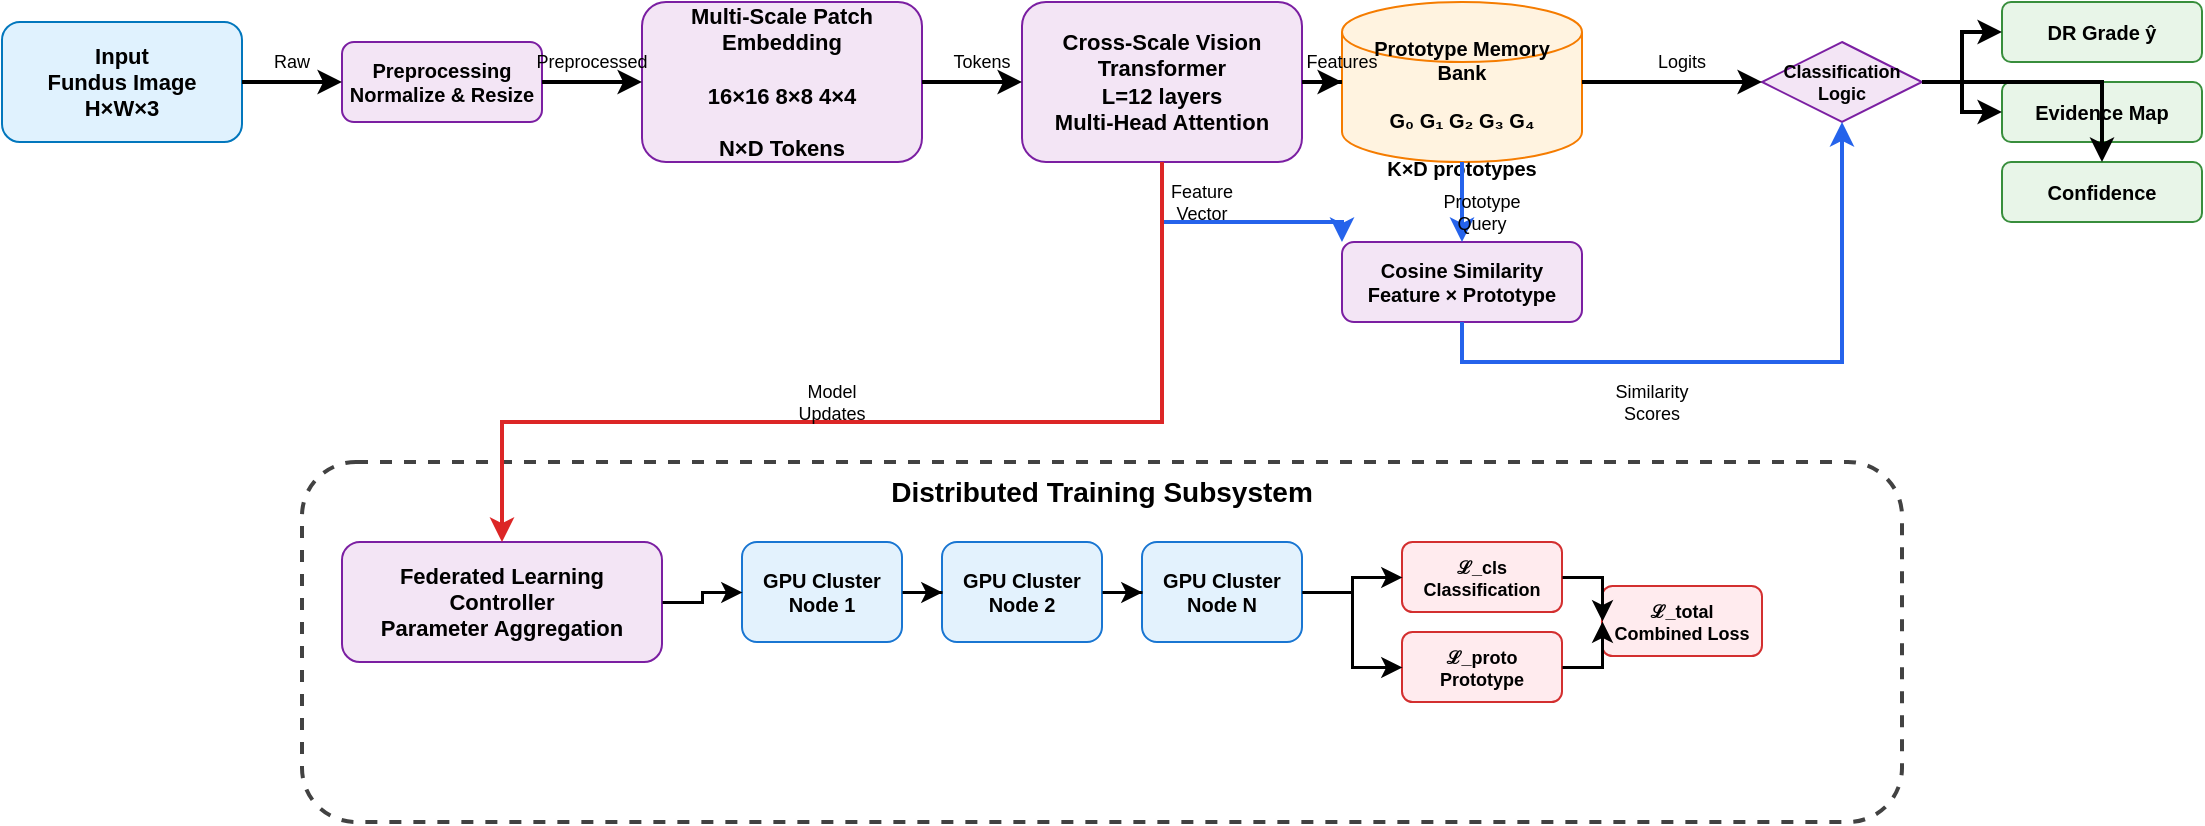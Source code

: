 <mxfile version="28.0.6">
  <diagram name="RetinoFusionNet Architecture" id="ZaIA_t4OzmAZ1vT0Y2EV">
    <mxGraphModel dx="1420" dy="846" grid="1" gridSize="10" guides="1" tooltips="1" connect="1" arrows="1" fold="1" page="1" pageScale="1" pageWidth="850" pageHeight="1100" math="0" shadow="0">
      <root>
        <mxCell id="0" />
        <mxCell id="1" parent="0" />
        <mxCell id="P4FH_KhMqfVyUqz4qaMQ-2" value="Input&lt;br&gt;Fundus Image&lt;br&gt;H×W×3" style="rounded=1;whiteSpace=wrap;html=1;fillColor=#e0f2fe;strokeColor=#0277bd;fontStyle=1;fontSize=11;" vertex="1" parent="1">
          <mxGeometry x="50" y="80" width="120" height="60" as="geometry" />
        </mxCell>
        <mxCell id="P4FH_KhMqfVyUqz4qaMQ-3" value="Preprocessing&lt;br&gt;Normalize &amp; Resize" style="rounded=1;whiteSpace=wrap;html=1;fillColor=#f3e5f5;strokeColor=#7b1fa2;fontStyle=1;fontSize=10;" vertex="1" parent="1">
          <mxGeometry x="220" y="90" width="100" height="40" as="geometry" />
        </mxCell>
        <mxCell id="P4FH_KhMqfVyUqz4qaMQ-4" value="Multi-Scale Patch&lt;br&gt;Embedding&lt;br&gt;&lt;br&gt;16×16  8×8  4×4&lt;br&gt;&lt;br&gt;N×D Tokens" style="rounded=1;whiteSpace=wrap;html=1;fillColor=#f3e5f5;strokeColor=#7b1fa2;fontStyle=1;fontSize=11;" vertex="1" parent="1">
          <mxGeometry x="370" y="70" width="140" height="80" as="geometry" />
        </mxCell>
        <mxCell id="P4FH_KhMqfVyUqz4qaMQ-5" value="Cross-Scale Vision&lt;br&gt;Transformer&lt;br&gt;L=12 layers&lt;br&gt;Multi-Head Attention" style="rounded=1;whiteSpace=wrap;html=1;fillColor=#f3e5f5;strokeColor=#7b1fa2;fontStyle=1;fontSize=11;" vertex="1" parent="1">
          <mxGeometry x="560" y="70" width="140" height="80" as="geometry" />
        </mxCell>
        <mxCell id="P4FH_KhMqfVyUqz4qaMQ-6" value="Prototype Memory&lt;br&gt;Bank&lt;br&gt;&lt;br&gt;G₀ G₁ G₂ G₃ G₄&lt;br&gt;&lt;br&gt;K×D prototypes" style="shape=cylinder3;whiteSpace=wrap;html=1;boundedLbl=1;backgroundOutline=1;size=15;fillColor=#fff3e0;strokeColor=#f57c00;fontStyle=1;fontSize=10;" vertex="1" parent="1">
          <mxGeometry x="720" y="70" width="120" height="80" as="geometry" />
        </mxCell>
        <mxCell id="P4FH_KhMqfVyUqz4qaMQ-7" value="Cosine Similarity&lt;br&gt;Feature × Prototype" style="rounded=1;whiteSpace=wrap;html=1;fillColor=#f3e5f5;strokeColor=#7b1fa2;fontStyle=1;fontSize=10;" vertex="1" parent="1">
          <mxGeometry x="720" y="190" width="120" height="40" as="geometry" />
        </mxCell>
        <mxCell id="P4FH_KhMqfVyUqz4qaMQ-8" value="Classification&lt;br&gt;Logic" style="rhombus;whiteSpace=wrap;html=1;fillColor=#f3e5f5;strokeColor=#7b1fa2;fontStyle=1;fontSize=9;" vertex="1" parent="1">
          <mxGeometry x="930" y="90" width="80" height="40" as="geometry" />
        </mxCell>
        <mxCell id="P4FH_KhMqfVyUqz4qaMQ-9" value="DR Grade ŷ" style="rounded=1;whiteSpace=wrap;html=1;fillColor=#e8f5e8;strokeColor=#388e3c;fontStyle=1;fontSize=10;" vertex="1" parent="1">
          <mxGeometry x="1050" y="70" width="100" height="30" as="geometry" />
        </mxCell>
        <mxCell id="P4FH_KhMqfVyUqz4qaMQ-10" value="Evidence Map" style="rounded=1;whiteSpace=wrap;html=1;fillColor=#e8f5e8;strokeColor=#388e3c;fontStyle=1;fontSize=10;" vertex="1" parent="1">
          <mxGeometry x="1050" y="110" width="100" height="30" as="geometry" />
        </mxCell>
        <mxCell id="P4FH_KhMqfVyUqz4qaMQ-11" value="Confidence" style="rounded=1;whiteSpace=wrap;html=1;fillColor=#e8f5e8;strokeColor=#388e3c;fontStyle=1;fontSize=10;" vertex="1" parent="1">
          <mxGeometry x="1050" y="150" width="100" height="30" as="geometry" />
        </mxCell>
        <mxCell id="P4FH_KhMqfVyUqz4qaMQ-12" value="Distributed Training Subsystem" style="rounded=1;whiteSpace=wrap;html=1;fillColor=none;strokeColor=#424242;strokeWidth=2;dashed=1;verticalAlign=top;fontStyle=1;fontSize=14;" vertex="1" parent="1">
          <mxGeometry x="200" y="300" width="800" height="180" as="geometry" />
        </mxCell>
        <mxCell id="P4FH_KhMqfVyUqz4qaMQ-13" value="Federated Learning&lt;br&gt;Controller&lt;br&gt;Parameter Aggregation" style="rounded=1;whiteSpace=wrap;html=1;fillColor=#f3e5f5;strokeColor=#7b1fa2;fontStyle=1;fontSize=11;" vertex="1" parent="1">
          <mxGeometry x="220" y="340" width="160" height="60" as="geometry" />
        </mxCell>
        <mxCell id="P4FH_KhMqfVyUqz4qaMQ-14" value="GPU Cluster&lt;br&gt;Node 1" style="rounded=1;whiteSpace=wrap;html=1;fillColor=#e3f2fd;strokeColor=#1976d2;fontStyle=1;fontSize=10;" vertex="1" parent="1">
          <mxGeometry x="420" y="340" width="80" height="50" as="geometry" />
        </mxCell>
        <mxCell id="P4FH_KhMqfVyUqz4qaMQ-15" value="GPU Cluster&lt;br&gt;Node 2" style="rounded=1;whiteSpace=wrap;html=1;fillColor=#e3f2fd;strokeColor=#1976d2;fontStyle=1;fontSize=10;" vertex="1" parent="1">
          <mxGeometry x="520" y="340" width="80" height="50" as="geometry" />
        </mxCell>
        <mxCell id="P4FH_KhMqfVyUqz4qaMQ-16" value="GPU Cluster&lt;br&gt;Node N" style="rounded=1;whiteSpace=wrap;html=1;fillColor=#e3f2fd;strokeColor=#1976d2;fontStyle=1;fontSize=10;" vertex="1" parent="1">
          <mxGeometry x="620" y="340" width="80" height="50" as="geometry" />
        </mxCell>
        <mxCell id="P4FH_KhMqfVyUqz4qaMQ-17" value="ℒ_cls&lt;br&gt;Classification" style="rounded=1;whiteSpace=wrap;html=1;fillColor=#ffebee;strokeColor=#d32f2f;fontStyle=1;fontSize=9;" vertex="1" parent="1">
          <mxGeometry x="750" y="340" width="80" height="35" as="geometry" />
        </mxCell>
        <mxCell id="P4FH_KhMqfVyUqz4qaMQ-18" value="ℒ_proto&lt;br&gt;Prototype" style="rounded=1;whiteSpace=wrap;html=1;fillColor=#ffebee;strokeColor=#d32f2f;fontStyle=1;fontSize=9;" vertex="1" parent="1">
          <mxGeometry x="750" y="385" width="80" height="35" as="geometry" />
        </mxCell>
        <mxCell id="P4FH_KhMqfVyUqz4qaMQ-19" value="ℒ_total&lt;br&gt;Combined Loss" style="rounded=1;whiteSpace=wrap;html=1;fillColor=#ffebee;strokeColor=#d32f2f;fontStyle=1;fontSize=9;" vertex="1" parent="1">
          <mxGeometry x="850" y="362" width="80" height="35" as="geometry" />
        </mxCell>
        <mxCell id="P4FH_KhMqfVyUqz4qaMQ-22" style="edgeStyle=orthogonalEdgeStyle;rounded=0;orthogonalLoop=1;jettySize=auto;html=1;strokeWidth=2;endArrow=classic;" edge="1" parent="1" source="P4FH_KhMqfVyUqz4qaMQ-2" target="P4FH_KhMqfVyUqz4qaMQ-3">
          <mxGeometry relative="1" as="geometry" />
        </mxCell>
        <mxCell id="P4FH_KhMqfVyUqz4qaMQ-23" style="edgeStyle=orthogonalEdgeStyle;rounded=0;orthogonalLoop=1;jettySize=auto;html=1;strokeWidth=2;endArrow=classic;" edge="1" parent="1" source="P4FH_KhMqfVyUqz4qaMQ-3" target="P4FH_KhMqfVyUqz4qaMQ-4">
          <mxGeometry relative="1" as="geometry" />
        </mxCell>
        <mxCell id="P4FH_KhMqfVyUqz4qaMQ-24" style="edgeStyle=orthogonalEdgeStyle;rounded=0;orthogonalLoop=1;jettySize=auto;html=1;strokeWidth=2;endArrow=classic;" edge="1" parent="1" source="P4FH_KhMqfVyUqz4qaMQ-4" target="P4FH_KhMqfVyUqz4qaMQ-5">
          <mxGeometry relative="1" as="geometry" />
        </mxCell>
        <mxCell id="P4FH_KhMqfVyUqz4qaMQ-25" style="edgeStyle=orthogonalEdgeStyle;rounded=0;orthogonalLoop=1;jettySize=auto;html=1;strokeWidth=2;endArrow=classic;" edge="1" parent="1" source="P4FH_KhMqfVyUqz4qaMQ-5" target="P4FH_KhMqfVyUqz4qaMQ-6">
          <mxGeometry relative="1" as="geometry" />
        </mxCell>
        <mxCell id="P4FH_KhMqfVyUqz4qaMQ-26" style="edgeStyle=orthogonalEdgeStyle;rounded=0;orthogonalLoop=1;jettySize=auto;html=1;strokeWidth=2;endArrow=classic;" edge="1" parent="1" source="P4FH_KhMqfVyUqz4qaMQ-6" target="P4FH_KhMqfVyUqz4qaMQ-8">
          <mxGeometry relative="1" as="geometry">
            <mxPoint x="970" y="110" as="targetPoint" />
          </mxGeometry>
        </mxCell>
        <mxCell id="P4FH_KhMqfVyUqz4qaMQ-27" style="edgeStyle=orthogonalEdgeStyle;rounded=0;orthogonalLoop=1;jettySize=auto;html=1;strokeWidth=2;endArrow=classic;" edge="1" parent="1" source="P4FH_KhMqfVyUqz4qaMQ-8" target="P4FH_KhMqfVyUqz4qaMQ-9">
          <mxGeometry relative="1" as="geometry" />
        </mxCell>
        <mxCell id="P4FH_KhMqfVyUqz4qaMQ-28" style="edgeStyle=orthogonalEdgeStyle;rounded=0;orthogonalLoop=1;jettySize=auto;html=1;strokeWidth=2;endArrow=classic;" edge="1" parent="1" source="P4FH_KhMqfVyUqz4qaMQ-8" target="P4FH_KhMqfVyUqz4qaMQ-10">
          <mxGeometry relative="1" as="geometry" />
        </mxCell>
        <mxCell id="P4FH_KhMqfVyUqz4qaMQ-29" style="edgeStyle=orthogonalEdgeStyle;rounded=0;orthogonalLoop=1;jettySize=auto;html=1;strokeWidth=2;endArrow=classic;" edge="1" parent="1" source="P4FH_KhMqfVyUqz4qaMQ-8" target="P4FH_KhMqfVyUqz4qaMQ-11">
          <mxGeometry relative="1" as="geometry" />
        </mxCell>
        <mxCell id="P4FH_KhMqfVyUqz4qaMQ-30" style="edgeStyle=orthogonalEdgeStyle;rounded=0;orthogonalLoop=1;jettySize=auto;html=1;strokeWidth=2;endArrow=classic;strokeColor=#2563eb;" edge="1" parent="1" source="P4FH_KhMqfVyUqz4qaMQ-5" target="P4FH_KhMqfVyUqz4qaMQ-7">
          <mxGeometry relative="1" as="geometry">
            <Array as="points">
              <mxPoint x="630" y="180" />
              <mxPoint x="720" y="180" />
            </Array>
          </mxGeometry>
        </mxCell>
        <mxCell id="P4FH_KhMqfVyUqz4qaMQ-31" style="edgeStyle=orthogonalEdgeStyle;rounded=0;orthogonalLoop=1;jettySize=auto;html=1;strokeWidth=2;endArrow=classic;strokeColor=#2563eb;" edge="1" parent="1" source="P4FH_KhMqfVyUqz4qaMQ-6" target="P4FH_KhMqfVyUqz4qaMQ-7">
          <mxGeometry relative="1" as="geometry" />
        </mxCell>
        <mxCell id="P4FH_KhMqfVyUqz4qaMQ-32" style="edgeStyle=orthogonalEdgeStyle;rounded=0;orthogonalLoop=1;jettySize=auto;html=1;strokeWidth=2;endArrow=classic;strokeColor=#2563eb;" edge="1" parent="1" source="P4FH_KhMqfVyUqz4qaMQ-7" target="P4FH_KhMqfVyUqz4qaMQ-8">
          <mxGeometry relative="1" as="geometry">
            <Array as="points">
              <mxPoint x="780" y="250" />
              <mxPoint x="970" y="250" />
            </Array>
          </mxGeometry>
        </mxCell>
        <mxCell id="P4FH_KhMqfVyUqz4qaMQ-33" style="edgeStyle=orthogonalEdgeStyle;rounded=0;orthogonalLoop=1;jettySize=auto;html=1;strokeWidth=2;endArrow=classic;strokeColor=#dc2626;" edge="1" parent="1" source="P4FH_KhMqfVyUqz4qaMQ-5" target="P4FH_KhMqfVyUqz4qaMQ-13">
          <mxGeometry relative="1" as="geometry">
            <Array as="points">
              <mxPoint x="630" y="280" />
              <mxPoint x="300" y="280" />
            </Array>
          </mxGeometry>
        </mxCell>
        <mxCell id="P4FH_KhMqfVyUqz4qaMQ-34" style="edgeStyle=orthogonalEdgeStyle;rounded=0;orthogonalLoop=1;jettySize=auto;html=1;strokeWidth=1.5;endArrow=classic;" edge="1" parent="1" source="P4FH_KhMqfVyUqz4qaMQ-13" target="P4FH_KhMqfVyUqz4qaMQ-14">
          <mxGeometry relative="1" as="geometry" />
        </mxCell>
        <mxCell id="P4FH_KhMqfVyUqz4qaMQ-35" style="edgeStyle=orthogonalEdgeStyle;rounded=0;orthogonalLoop=1;jettySize=auto;html=1;strokeWidth=1.5;endArrow=classic;" edge="1" parent="1" source="P4FH_KhMqfVyUqz4qaMQ-14" target="P4FH_KhMqfVyUqz4qaMQ-15">
          <mxGeometry relative="1" as="geometry" />
        </mxCell>
        <mxCell id="P4FH_KhMqfVyUqz4qaMQ-36" style="edgeStyle=orthogonalEdgeStyle;rounded=0;orthogonalLoop=1;jettySize=auto;html=1;strokeWidth=1.5;endArrow=classic;" edge="1" parent="1" source="P4FH_KhMqfVyUqz4qaMQ-15" target="P4FH_KhMqfVyUqz4qaMQ-16">
          <mxGeometry relative="1" as="geometry" />
        </mxCell>
        <mxCell id="P4FH_KhMqfVyUqz4qaMQ-37" style="edgeStyle=orthogonalEdgeStyle;rounded=0;orthogonalLoop=1;jettySize=auto;html=1;strokeWidth=1.5;endArrow=classic;" edge="1" parent="1" source="P4FH_KhMqfVyUqz4qaMQ-16" target="P4FH_KhMqfVyUqz4qaMQ-17">
          <mxGeometry relative="1" as="geometry" />
        </mxCell>
        <mxCell id="P4FH_KhMqfVyUqz4qaMQ-38" style="edgeStyle=orthogonalEdgeStyle;rounded=0;orthogonalLoop=1;jettySize=auto;html=1;strokeWidth=1.5;endArrow=classic;" edge="1" parent="1" source="P4FH_KhMqfVyUqz4qaMQ-16" target="P4FH_KhMqfVyUqz4qaMQ-18">
          <mxGeometry relative="1" as="geometry" />
        </mxCell>
        <mxCell id="P4FH_KhMqfVyUqz4qaMQ-39" style="edgeStyle=orthogonalEdgeStyle;rounded=0;orthogonalLoop=1;jettySize=auto;html=1;strokeWidth=1.5;endArrow=classic;" edge="1" parent="1" source="P4FH_KhMqfVyUqz4qaMQ-17" target="P4FH_KhMqfVyUqz4qaMQ-19">
          <mxGeometry relative="1" as="geometry" />
        </mxCell>
        <mxCell id="P4FH_KhMqfVyUqz4qaMQ-40" style="edgeStyle=orthogonalEdgeStyle;rounded=0;orthogonalLoop=1;jettySize=auto;html=1;strokeWidth=1.5;endArrow=classic;" edge="1" parent="1" source="P4FH_KhMqfVyUqz4qaMQ-18" target="P4FH_KhMqfVyUqz4qaMQ-19">
          <mxGeometry relative="1" as="geometry" />
        </mxCell>
        <mxCell id="P4FH_KhMqfVyUqz4qaMQ-41" value="Raw" style="text;html=1;strokeColor=none;fillColor=none;align=center;verticalAlign=middle;whiteSpace=wrap;rounded=0;fontSize=9;color=#666666;" vertex="1" parent="1">
          <mxGeometry x="185" y="90" width="20" height="20" as="geometry" />
        </mxCell>
        <mxCell id="P4FH_KhMqfVyUqz4qaMQ-42" value="Preprocessed" style="text;html=1;strokeColor=none;fillColor=none;align=center;verticalAlign=middle;whiteSpace=wrap;rounded=0;fontSize=9;color=#666666;" vertex="1" parent="1">
          <mxGeometry x="325" y="90" width="40" height="20" as="geometry" />
        </mxCell>
        <mxCell id="P4FH_KhMqfVyUqz4qaMQ-43" value="Tokens" style="text;html=1;strokeColor=none;fillColor=none;align=center;verticalAlign=middle;whiteSpace=wrap;rounded=0;fontSize=9;color=#666666;" vertex="1" parent="1">
          <mxGeometry x="525" y="90" width="30" height="20" as="geometry" />
        </mxCell>
        <mxCell id="P4FH_KhMqfVyUqz4qaMQ-44" value="Features" style="text;html=1;strokeColor=none;fillColor=none;align=center;verticalAlign=middle;whiteSpace=wrap;rounded=0;fontSize=9;color=#666666;" vertex="1" parent="1">
          <mxGeometry x="705" y="90" width="30" height="20" as="geometry" />
        </mxCell>
        <mxCell id="P4FH_KhMqfVyUqz4qaMQ-45" value="Logits" style="text;html=1;strokeColor=none;fillColor=none;align=center;verticalAlign=middle;whiteSpace=wrap;rounded=0;fontSize=9;color=#666666;" vertex="1" parent="1">
          <mxGeometry x="875" y="90" width="30" height="20" as="geometry" />
        </mxCell>
        <mxCell id="P4FH_KhMqfVyUqz4qaMQ-46" value="Feature Vector" style="text;html=1;strokeColor=none;fillColor=none;align=center;verticalAlign=middle;whiteSpace=wrap;rounded=0;fontSize=9;color=#2563eb;" vertex="1" parent="1">
          <mxGeometry x="620" y="160" width="60" height="20" as="geometry" />
        </mxCell>
        <mxCell id="P4FH_KhMqfVyUqz4qaMQ-47" value="Prototype Query" style="text;html=1;strokeColor=none;fillColor=none;align=center;verticalAlign=middle;whiteSpace=wrap;rounded=0;fontSize=9;color=#2563eb;" vertex="1" parent="1">
          <mxGeometry x="760" y="165" width="60" height="20" as="geometry" />
        </mxCell>
        <mxCell id="P4FH_KhMqfVyUqz4qaMQ-48" value="Similarity Scores" style="text;html=1;strokeColor=none;fillColor=none;align=center;verticalAlign=middle;whiteSpace=wrap;rounded=0;fontSize=9;color=#2563eb;" vertex="1" parent="1">
          <mxGeometry x="845" y="260" width="60" height="20" as="geometry" />
        </mxCell>
        <mxCell id="P4FH_KhMqfVyUqz4qaMQ-49" value="Model Updates" style="text;html=1;strokeColor=none;fillColor=none;align=center;verticalAlign=middle;whiteSpace=wrap;rounded=0;fontSize=9;color=#dc2626;" vertex="1" parent="1">
          <mxGeometry x="435" y="260" width="60" height="20" as="geometry" />
        </mxCell>
      </root>
    </mxGraphModel>
  </diagram>
</mxfile>

